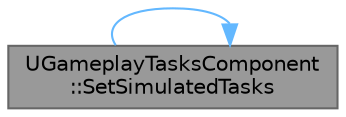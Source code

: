 digraph "UGameplayTasksComponent::SetSimulatedTasks"
{
 // INTERACTIVE_SVG=YES
 // LATEX_PDF_SIZE
  bgcolor="transparent";
  edge [fontname=Helvetica,fontsize=10,labelfontname=Helvetica,labelfontsize=10];
  node [fontname=Helvetica,fontsize=10,shape=box,height=0.2,width=0.4];
  rankdir="LR";
  Node1 [id="Node000001",label="UGameplayTasksComponent\l::SetSimulatedTasks",height=0.2,width=0.4,color="gray40", fillcolor="grey60", style="filled", fontcolor="black",tooltip="Remove all current tasks and register the one in the passed array."];
  Node1 -> Node1 [id="edge1_Node000001_Node000001",color="steelblue1",style="solid",tooltip=" "];
}
